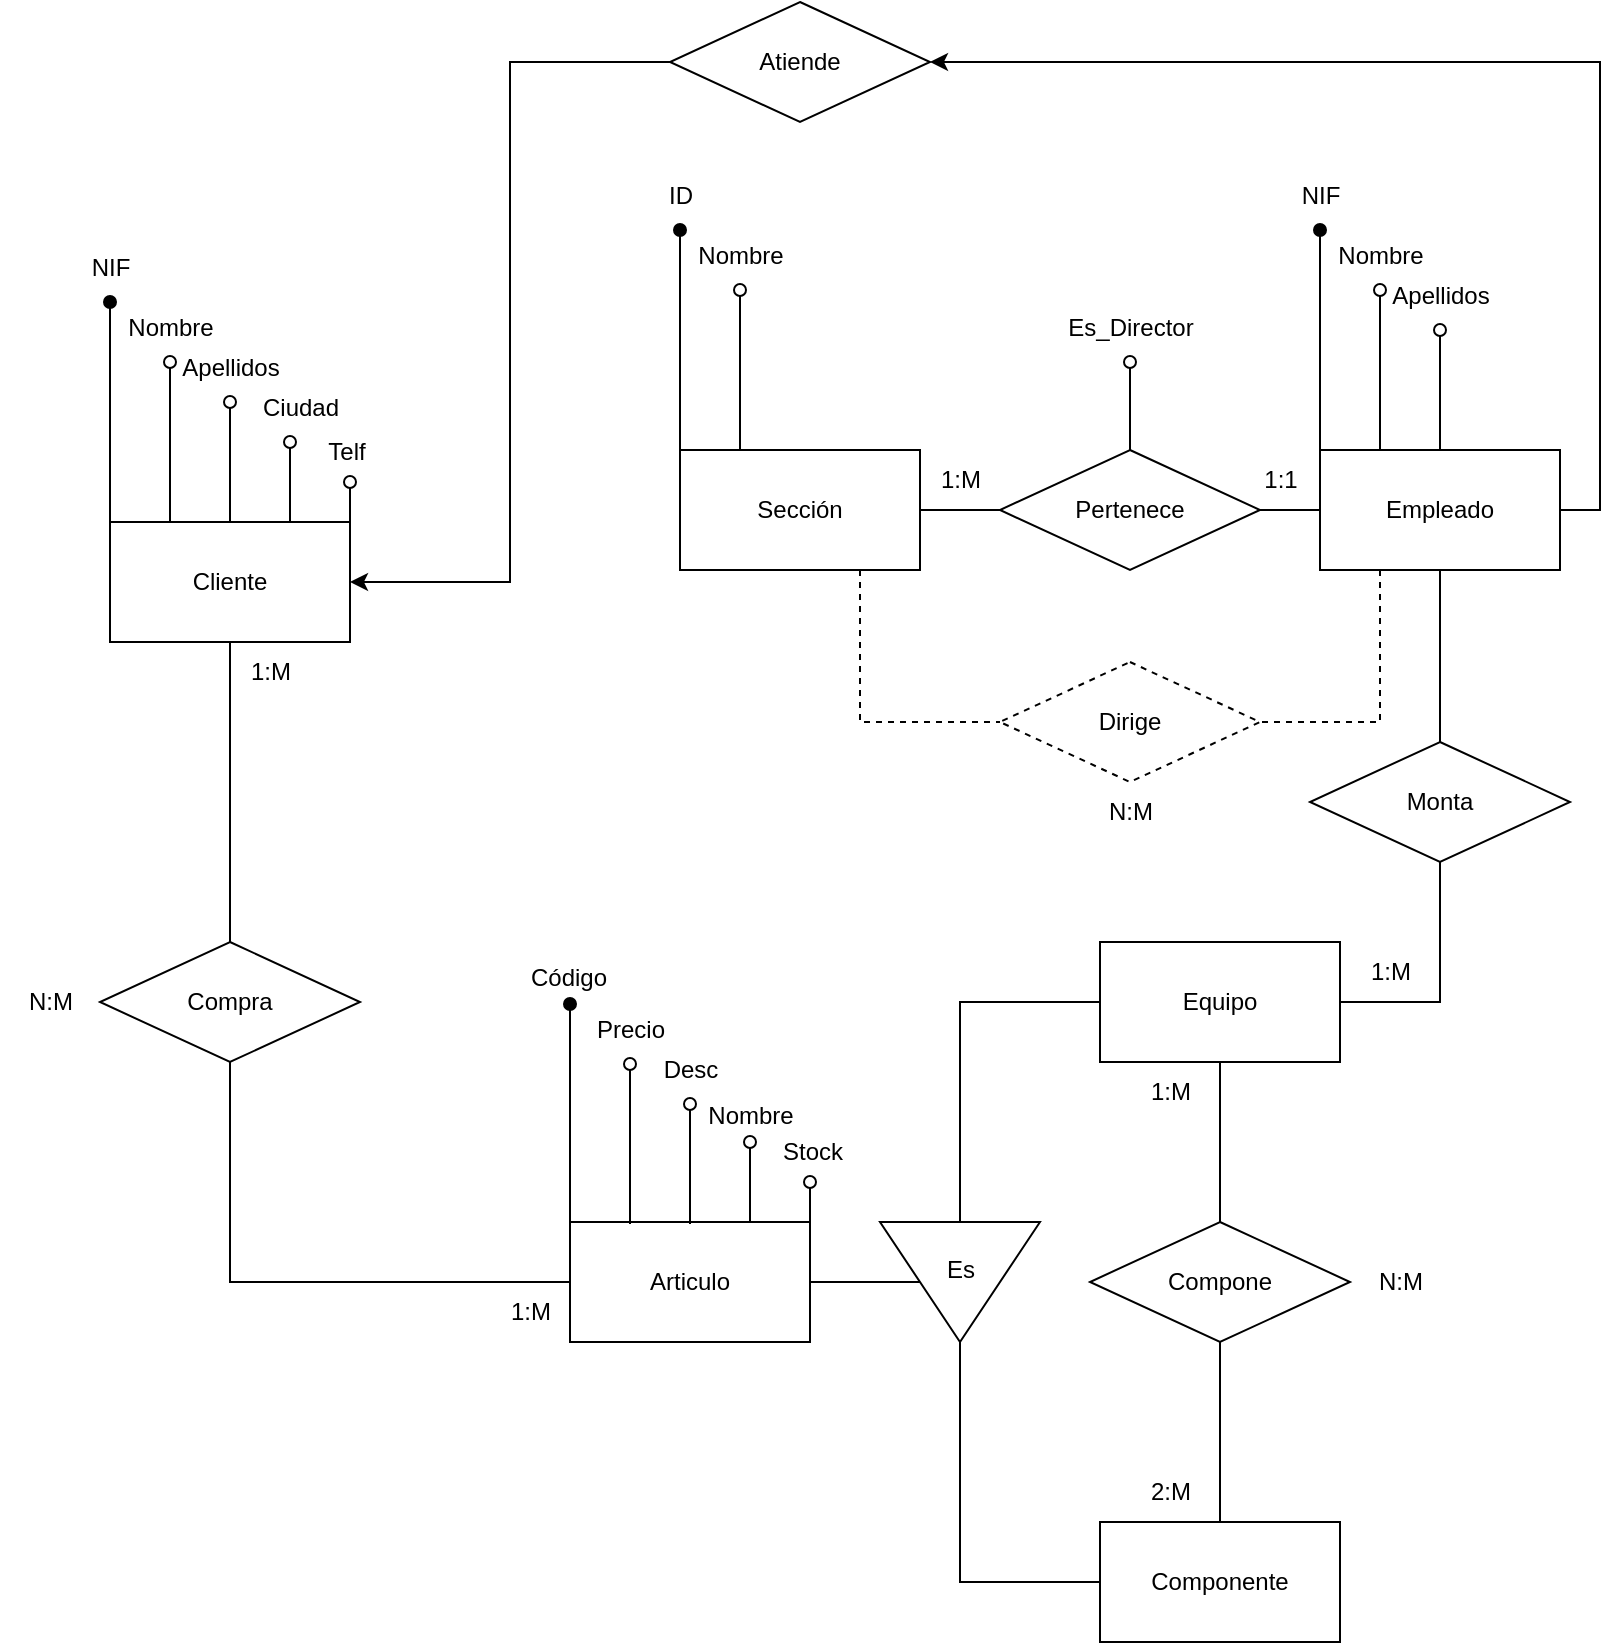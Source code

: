 <mxfile version="24.7.17">
  <diagram name="Page-1" id="tIOwsg5zAjYBb83AUIUc">
    <mxGraphModel dx="1195" dy="650" grid="1" gridSize="10" guides="1" tooltips="1" connect="1" arrows="1" fold="1" page="1" pageScale="1" pageWidth="827" pageHeight="1169" math="0" shadow="0">
      <root>
        <mxCell id="0" />
        <mxCell id="1" parent="0" />
        <mxCell id="bLritKQCxYEL-8aHsi83-15" value="" style="edgeStyle=orthogonalEdgeStyle;rounded=0;orthogonalLoop=1;jettySize=auto;html=1;endArrow=none;endFill=0;" edge="1" parent="1" source="bLritKQCxYEL-8aHsi83-1" target="bLritKQCxYEL-8aHsi83-8">
          <mxGeometry relative="1" as="geometry" />
        </mxCell>
        <mxCell id="bLritKQCxYEL-8aHsi83-1" value="Componente" style="rounded=0;whiteSpace=wrap;html=1;" vertex="1" parent="1">
          <mxGeometry x="580" y="760" width="120" height="60" as="geometry" />
        </mxCell>
        <mxCell id="bLritKQCxYEL-8aHsi83-14" value="" style="edgeStyle=orthogonalEdgeStyle;rounded=0;orthogonalLoop=1;jettySize=auto;html=1;endArrow=none;endFill=0;" edge="1" parent="1" source="bLritKQCxYEL-8aHsi83-2" target="bLritKQCxYEL-8aHsi83-8">
          <mxGeometry relative="1" as="geometry" />
        </mxCell>
        <mxCell id="bLritKQCxYEL-8aHsi83-2" value="Equipo" style="rounded=0;whiteSpace=wrap;html=1;" vertex="1" parent="1">
          <mxGeometry x="580" y="470" width="120" height="60" as="geometry" />
        </mxCell>
        <mxCell id="bLritKQCxYEL-8aHsi83-11" style="edgeStyle=orthogonalEdgeStyle;rounded=0;orthogonalLoop=1;jettySize=auto;html=1;entryX=0.5;entryY=0;entryDx=0;entryDy=0;endArrow=none;endFill=0;" edge="1" parent="1" source="bLritKQCxYEL-8aHsi83-3" target="bLritKQCxYEL-8aHsi83-10">
          <mxGeometry relative="1" as="geometry" />
        </mxCell>
        <mxCell id="bLritKQCxYEL-8aHsi83-40" style="edgeStyle=orthogonalEdgeStyle;rounded=0;orthogonalLoop=1;jettySize=auto;html=1;exitX=0.75;exitY=0;exitDx=0;exitDy=0;endArrow=oval;endFill=0;" edge="1" parent="1" source="bLritKQCxYEL-8aHsi83-3">
          <mxGeometry relative="1" as="geometry">
            <mxPoint x="175" y="220" as="targetPoint" />
          </mxGeometry>
        </mxCell>
        <mxCell id="bLritKQCxYEL-8aHsi83-42" style="edgeStyle=orthogonalEdgeStyle;rounded=0;orthogonalLoop=1;jettySize=auto;html=1;exitX=1;exitY=0;exitDx=0;exitDy=0;endArrow=oval;endFill=0;" edge="1" parent="1" source="bLritKQCxYEL-8aHsi83-3">
          <mxGeometry relative="1" as="geometry">
            <mxPoint x="205" y="240" as="targetPoint" />
          </mxGeometry>
        </mxCell>
        <mxCell id="bLritKQCxYEL-8aHsi83-3" value="Cliente" style="rounded=0;whiteSpace=wrap;html=1;" vertex="1" parent="1">
          <mxGeometry x="85" y="260" width="120" height="60" as="geometry" />
        </mxCell>
        <mxCell id="bLritKQCxYEL-8aHsi83-16" style="edgeStyle=orthogonalEdgeStyle;rounded=0;orthogonalLoop=1;jettySize=auto;html=1;entryX=0.5;entryY=0;entryDx=0;entryDy=0;endArrow=none;endFill=0;" edge="1" parent="1" source="bLritKQCxYEL-8aHsi83-4" target="bLritKQCxYEL-8aHsi83-9">
          <mxGeometry relative="1" as="geometry" />
        </mxCell>
        <mxCell id="bLritKQCxYEL-8aHsi83-18" value="" style="edgeStyle=orthogonalEdgeStyle;rounded=0;orthogonalLoop=1;jettySize=auto;html=1;endArrow=none;endFill=0;" edge="1" parent="1" source="bLritKQCxYEL-8aHsi83-4" target="bLritKQCxYEL-8aHsi83-7">
          <mxGeometry relative="1" as="geometry" />
        </mxCell>
        <mxCell id="bLritKQCxYEL-8aHsi83-22" style="edgeStyle=orthogonalEdgeStyle;rounded=0;orthogonalLoop=1;jettySize=auto;html=1;exitX=0;exitY=0;exitDx=0;exitDy=0;endArrow=oval;endFill=1;" edge="1" parent="1" source="bLritKQCxYEL-8aHsi83-4">
          <mxGeometry relative="1" as="geometry">
            <mxPoint x="690" y="114" as="targetPoint" />
          </mxGeometry>
        </mxCell>
        <mxCell id="bLritKQCxYEL-8aHsi83-24" style="edgeStyle=orthogonalEdgeStyle;rounded=0;orthogonalLoop=1;jettySize=auto;html=1;exitX=0.25;exitY=0;exitDx=0;exitDy=0;endArrow=oval;endFill=0;" edge="1" parent="1" source="bLritKQCxYEL-8aHsi83-4">
          <mxGeometry relative="1" as="geometry">
            <mxPoint x="720" y="144" as="targetPoint" />
          </mxGeometry>
        </mxCell>
        <mxCell id="bLritKQCxYEL-8aHsi83-26" style="edgeStyle=orthogonalEdgeStyle;rounded=0;orthogonalLoop=1;jettySize=auto;html=1;exitX=0.5;exitY=0;exitDx=0;exitDy=0;endArrow=oval;endFill=0;" edge="1" parent="1" source="bLritKQCxYEL-8aHsi83-4">
          <mxGeometry relative="1" as="geometry">
            <mxPoint x="750" y="164" as="targetPoint" />
          </mxGeometry>
        </mxCell>
        <mxCell id="bLritKQCxYEL-8aHsi83-63" style="edgeStyle=orthogonalEdgeStyle;rounded=0;orthogonalLoop=1;jettySize=auto;html=1;exitX=0.25;exitY=1;exitDx=0;exitDy=0;entryX=1;entryY=0.5;entryDx=0;entryDy=0;endArrow=none;endFill=0;dashed=1;" edge="1" parent="1" source="bLritKQCxYEL-8aHsi83-4" target="bLritKQCxYEL-8aHsi83-62">
          <mxGeometry relative="1" as="geometry" />
        </mxCell>
        <mxCell id="bLritKQCxYEL-8aHsi83-82" style="edgeStyle=orthogonalEdgeStyle;rounded=0;orthogonalLoop=1;jettySize=auto;html=1;exitX=1;exitY=0.5;exitDx=0;exitDy=0;entryX=1;entryY=0.5;entryDx=0;entryDy=0;" edge="1" parent="1" source="bLritKQCxYEL-8aHsi83-4" target="bLritKQCxYEL-8aHsi83-81">
          <mxGeometry relative="1" as="geometry" />
        </mxCell>
        <mxCell id="bLritKQCxYEL-8aHsi83-4" value="Empleado" style="rounded=0;whiteSpace=wrap;html=1;" vertex="1" parent="1">
          <mxGeometry x="690" y="224" width="120" height="60" as="geometry" />
        </mxCell>
        <mxCell id="bLritKQCxYEL-8aHsi83-64" style="edgeStyle=orthogonalEdgeStyle;rounded=0;orthogonalLoop=1;jettySize=auto;html=1;exitX=0.75;exitY=1;exitDx=0;exitDy=0;entryX=0;entryY=0.5;entryDx=0;entryDy=0;endArrow=none;endFill=0;dashed=1;" edge="1" parent="1" source="bLritKQCxYEL-8aHsi83-5" target="bLritKQCxYEL-8aHsi83-62">
          <mxGeometry relative="1" as="geometry" />
        </mxCell>
        <mxCell id="bLritKQCxYEL-8aHsi83-5" value="Sección" style="rounded=0;whiteSpace=wrap;html=1;" vertex="1" parent="1">
          <mxGeometry x="370" y="224" width="120" height="60" as="geometry" />
        </mxCell>
        <mxCell id="bLritKQCxYEL-8aHsi83-19" value="" style="edgeStyle=orthogonalEdgeStyle;rounded=0;orthogonalLoop=1;jettySize=auto;html=1;endArrow=none;endFill=0;" edge="1" parent="1" source="bLritKQCxYEL-8aHsi83-7" target="bLritKQCxYEL-8aHsi83-5">
          <mxGeometry relative="1" as="geometry" />
        </mxCell>
        <mxCell id="bLritKQCxYEL-8aHsi83-65" style="edgeStyle=orthogonalEdgeStyle;rounded=0;orthogonalLoop=1;jettySize=auto;html=1;exitX=0.5;exitY=0;exitDx=0;exitDy=0;endArrow=oval;endFill=0;" edge="1" parent="1" source="bLritKQCxYEL-8aHsi83-7">
          <mxGeometry relative="1" as="geometry">
            <mxPoint x="595" y="180" as="targetPoint" />
          </mxGeometry>
        </mxCell>
        <mxCell id="bLritKQCxYEL-8aHsi83-7" value="Pertenece" style="rhombus;whiteSpace=wrap;html=1;" vertex="1" parent="1">
          <mxGeometry x="530" y="224" width="130" height="60" as="geometry" />
        </mxCell>
        <mxCell id="bLritKQCxYEL-8aHsi83-8" value="Compone" style="rhombus;whiteSpace=wrap;html=1;" vertex="1" parent="1">
          <mxGeometry x="575" y="610" width="130" height="60" as="geometry" />
        </mxCell>
        <mxCell id="bLritKQCxYEL-8aHsi83-17" style="edgeStyle=orthogonalEdgeStyle;rounded=0;orthogonalLoop=1;jettySize=auto;html=1;entryX=1;entryY=0.5;entryDx=0;entryDy=0;endArrow=none;endFill=0;" edge="1" parent="1" source="bLritKQCxYEL-8aHsi83-9" target="bLritKQCxYEL-8aHsi83-2">
          <mxGeometry relative="1" as="geometry" />
        </mxCell>
        <mxCell id="bLritKQCxYEL-8aHsi83-9" value="Monta" style="rhombus;whiteSpace=wrap;html=1;" vertex="1" parent="1">
          <mxGeometry x="685" y="370" width="130" height="60" as="geometry" />
        </mxCell>
        <mxCell id="bLritKQCxYEL-8aHsi83-21" style="edgeStyle=orthogonalEdgeStyle;rounded=0;orthogonalLoop=1;jettySize=auto;html=1;entryX=0;entryY=0.5;entryDx=0;entryDy=0;endArrow=none;endFill=0;" edge="1" parent="1" source="bLritKQCxYEL-8aHsi83-10" target="bLritKQCxYEL-8aHsi83-20">
          <mxGeometry relative="1" as="geometry">
            <Array as="points">
              <mxPoint x="145" y="640" />
            </Array>
          </mxGeometry>
        </mxCell>
        <mxCell id="bLritKQCxYEL-8aHsi83-10" value="Compra" style="rhombus;whiteSpace=wrap;html=1;" vertex="1" parent="1">
          <mxGeometry x="80" y="470" width="130" height="60" as="geometry" />
        </mxCell>
        <mxCell id="bLritKQCxYEL-8aHsi83-52" style="edgeStyle=orthogonalEdgeStyle;rounded=0;orthogonalLoop=1;jettySize=auto;html=1;exitX=0.75;exitY=0;exitDx=0;exitDy=0;endArrow=oval;endFill=0;" edge="1" parent="1" source="bLritKQCxYEL-8aHsi83-20">
          <mxGeometry relative="1" as="geometry">
            <mxPoint x="405" y="570" as="targetPoint" />
          </mxGeometry>
        </mxCell>
        <mxCell id="bLritKQCxYEL-8aHsi83-54" style="edgeStyle=orthogonalEdgeStyle;rounded=0;orthogonalLoop=1;jettySize=auto;html=1;exitX=1;exitY=0;exitDx=0;exitDy=0;endArrow=oval;endFill=0;" edge="1" parent="1" source="bLritKQCxYEL-8aHsi83-20">
          <mxGeometry relative="1" as="geometry">
            <mxPoint x="435" y="590" as="targetPoint" />
          </mxGeometry>
        </mxCell>
        <mxCell id="bLritKQCxYEL-8aHsi83-68" value="" style="edgeStyle=orthogonalEdgeStyle;rounded=0;orthogonalLoop=1;jettySize=auto;html=1;endArrow=none;endFill=0;" edge="1" parent="1" source="bLritKQCxYEL-8aHsi83-20" target="bLritKQCxYEL-8aHsi83-67">
          <mxGeometry relative="1" as="geometry" />
        </mxCell>
        <mxCell id="bLritKQCxYEL-8aHsi83-20" value="Articulo" style="rounded=0;whiteSpace=wrap;html=1;" vertex="1" parent="1">
          <mxGeometry x="315" y="610" width="120" height="60" as="geometry" />
        </mxCell>
        <mxCell id="bLritKQCxYEL-8aHsi83-23" value="NIF" style="text;html=1;align=center;verticalAlign=middle;resizable=0;points=[];autosize=1;strokeColor=none;fillColor=none;" vertex="1" parent="1">
          <mxGeometry x="670" y="82" width="40" height="30" as="geometry" />
        </mxCell>
        <mxCell id="bLritKQCxYEL-8aHsi83-25" value="Nombre" style="text;html=1;align=center;verticalAlign=middle;resizable=0;points=[];autosize=1;strokeColor=none;fillColor=none;" vertex="1" parent="1">
          <mxGeometry x="685" y="112" width="70" height="30" as="geometry" />
        </mxCell>
        <mxCell id="bLritKQCxYEL-8aHsi83-27" value="Apellidos" style="text;html=1;align=center;verticalAlign=middle;resizable=0;points=[];autosize=1;strokeColor=none;fillColor=none;" vertex="1" parent="1">
          <mxGeometry x="715" y="132" width="70" height="30" as="geometry" />
        </mxCell>
        <mxCell id="bLritKQCxYEL-8aHsi83-28" style="edgeStyle=orthogonalEdgeStyle;rounded=0;orthogonalLoop=1;jettySize=auto;html=1;exitX=0;exitY=0;exitDx=0;exitDy=0;endArrow=oval;endFill=1;" edge="1" parent="1">
          <mxGeometry relative="1" as="geometry">
            <mxPoint x="370" y="114" as="targetPoint" />
            <mxPoint x="370" y="224" as="sourcePoint" />
          </mxGeometry>
        </mxCell>
        <mxCell id="bLritKQCxYEL-8aHsi83-29" style="edgeStyle=orthogonalEdgeStyle;rounded=0;orthogonalLoop=1;jettySize=auto;html=1;exitX=0.25;exitY=0;exitDx=0;exitDy=0;endArrow=oval;endFill=0;" edge="1" parent="1">
          <mxGeometry relative="1" as="geometry">
            <mxPoint x="400" y="144" as="targetPoint" />
            <mxPoint x="400" y="224" as="sourcePoint" />
          </mxGeometry>
        </mxCell>
        <mxCell id="bLritKQCxYEL-8aHsi83-31" value="ID" style="text;html=1;align=center;verticalAlign=middle;resizable=0;points=[];autosize=1;strokeColor=none;fillColor=none;" vertex="1" parent="1">
          <mxGeometry x="350" y="82" width="40" height="30" as="geometry" />
        </mxCell>
        <mxCell id="bLritKQCxYEL-8aHsi83-32" value="Nombre" style="text;html=1;align=center;verticalAlign=middle;resizable=0;points=[];autosize=1;strokeColor=none;fillColor=none;" vertex="1" parent="1">
          <mxGeometry x="365" y="112" width="70" height="30" as="geometry" />
        </mxCell>
        <mxCell id="bLritKQCxYEL-8aHsi83-34" style="edgeStyle=orthogonalEdgeStyle;rounded=0;orthogonalLoop=1;jettySize=auto;html=1;exitX=0;exitY=0;exitDx=0;exitDy=0;endArrow=oval;endFill=1;" edge="1" parent="1">
          <mxGeometry relative="1" as="geometry">
            <mxPoint x="85" y="150" as="targetPoint" />
            <mxPoint x="85" y="260" as="sourcePoint" />
          </mxGeometry>
        </mxCell>
        <mxCell id="bLritKQCxYEL-8aHsi83-35" style="edgeStyle=orthogonalEdgeStyle;rounded=0;orthogonalLoop=1;jettySize=auto;html=1;exitX=0.25;exitY=0;exitDx=0;exitDy=0;endArrow=oval;endFill=0;" edge="1" parent="1">
          <mxGeometry relative="1" as="geometry">
            <mxPoint x="115" y="180" as="targetPoint" />
            <mxPoint x="115" y="260" as="sourcePoint" />
          </mxGeometry>
        </mxCell>
        <mxCell id="bLritKQCxYEL-8aHsi83-36" style="edgeStyle=orthogonalEdgeStyle;rounded=0;orthogonalLoop=1;jettySize=auto;html=1;exitX=0.5;exitY=0;exitDx=0;exitDy=0;endArrow=oval;endFill=0;" edge="1" parent="1">
          <mxGeometry relative="1" as="geometry">
            <mxPoint x="145" y="200" as="targetPoint" />
            <mxPoint x="145" y="260" as="sourcePoint" />
          </mxGeometry>
        </mxCell>
        <mxCell id="bLritKQCxYEL-8aHsi83-37" value="NIF" style="text;html=1;align=center;verticalAlign=middle;resizable=0;points=[];autosize=1;strokeColor=none;fillColor=none;" vertex="1" parent="1">
          <mxGeometry x="65" y="118" width="40" height="30" as="geometry" />
        </mxCell>
        <mxCell id="bLritKQCxYEL-8aHsi83-38" value="Nombre" style="text;html=1;align=center;verticalAlign=middle;resizable=0;points=[];autosize=1;strokeColor=none;fillColor=none;" vertex="1" parent="1">
          <mxGeometry x="80" y="148" width="70" height="30" as="geometry" />
        </mxCell>
        <mxCell id="bLritKQCxYEL-8aHsi83-39" value="Apellidos" style="text;html=1;align=center;verticalAlign=middle;resizable=0;points=[];autosize=1;strokeColor=none;fillColor=none;" vertex="1" parent="1">
          <mxGeometry x="110" y="168" width="70" height="30" as="geometry" />
        </mxCell>
        <mxCell id="bLritKQCxYEL-8aHsi83-41" value="Ciudad" style="text;html=1;align=center;verticalAlign=middle;resizable=0;points=[];autosize=1;strokeColor=none;fillColor=none;" vertex="1" parent="1">
          <mxGeometry x="150" y="188" width="60" height="30" as="geometry" />
        </mxCell>
        <mxCell id="bLritKQCxYEL-8aHsi83-43" value="Telf" style="text;html=1;align=center;verticalAlign=middle;resizable=0;points=[];autosize=1;strokeColor=none;fillColor=none;" vertex="1" parent="1">
          <mxGeometry x="183" y="210" width="40" height="30" as="geometry" />
        </mxCell>
        <mxCell id="bLritKQCxYEL-8aHsi83-44" style="edgeStyle=orthogonalEdgeStyle;rounded=0;orthogonalLoop=1;jettySize=auto;html=1;exitX=0;exitY=0;exitDx=0;exitDy=0;endArrow=oval;endFill=1;" edge="1" parent="1">
          <mxGeometry relative="1" as="geometry">
            <mxPoint x="315" y="501" as="targetPoint" />
            <mxPoint x="315" y="611" as="sourcePoint" />
          </mxGeometry>
        </mxCell>
        <mxCell id="bLritKQCxYEL-8aHsi83-45" style="edgeStyle=orthogonalEdgeStyle;rounded=0;orthogonalLoop=1;jettySize=auto;html=1;exitX=0.25;exitY=0;exitDx=0;exitDy=0;endArrow=oval;endFill=0;" edge="1" parent="1">
          <mxGeometry relative="1" as="geometry">
            <mxPoint x="345" y="531" as="targetPoint" />
            <mxPoint x="345" y="611" as="sourcePoint" />
          </mxGeometry>
        </mxCell>
        <mxCell id="bLritKQCxYEL-8aHsi83-46" style="edgeStyle=orthogonalEdgeStyle;rounded=0;orthogonalLoop=1;jettySize=auto;html=1;exitX=0.5;exitY=0;exitDx=0;exitDy=0;endArrow=oval;endFill=0;" edge="1" parent="1">
          <mxGeometry relative="1" as="geometry">
            <mxPoint x="375" y="551" as="targetPoint" />
            <mxPoint x="375" y="611" as="sourcePoint" />
          </mxGeometry>
        </mxCell>
        <mxCell id="bLritKQCxYEL-8aHsi83-47" value="Nombre" style="text;html=1;align=center;verticalAlign=middle;resizable=0;points=[];autosize=1;strokeColor=none;fillColor=none;" vertex="1" parent="1">
          <mxGeometry x="370" y="542" width="70" height="30" as="geometry" />
        </mxCell>
        <mxCell id="bLritKQCxYEL-8aHsi83-48" value="Precio" style="text;html=1;align=center;verticalAlign=middle;resizable=0;points=[];autosize=1;strokeColor=none;fillColor=none;" vertex="1" parent="1">
          <mxGeometry x="315" y="499" width="60" height="30" as="geometry" />
        </mxCell>
        <mxCell id="bLritKQCxYEL-8aHsi83-49" value="Desc" style="text;html=1;align=center;verticalAlign=middle;resizable=0;points=[];autosize=1;strokeColor=none;fillColor=none;" vertex="1" parent="1">
          <mxGeometry x="350" y="519" width="50" height="30" as="geometry" />
        </mxCell>
        <mxCell id="bLritKQCxYEL-8aHsi83-53" value="Código" style="text;html=1;align=center;verticalAlign=middle;resizable=0;points=[];autosize=1;strokeColor=none;fillColor=none;" vertex="1" parent="1">
          <mxGeometry x="284" y="473" width="60" height="30" as="geometry" />
        </mxCell>
        <mxCell id="bLritKQCxYEL-8aHsi83-55" value="Stock" style="text;html=1;align=center;verticalAlign=middle;resizable=0;points=[];autosize=1;strokeColor=none;fillColor=none;" vertex="1" parent="1">
          <mxGeometry x="411" y="560" width="50" height="30" as="geometry" />
        </mxCell>
        <mxCell id="bLritKQCxYEL-8aHsi83-56" value="1:M" style="text;html=1;align=center;verticalAlign=middle;resizable=0;points=[];autosize=1;strokeColor=none;fillColor=none;" vertex="1" parent="1">
          <mxGeometry x="490" y="224" width="40" height="30" as="geometry" />
        </mxCell>
        <mxCell id="bLritKQCxYEL-8aHsi83-57" value="1:1" style="text;html=1;align=center;verticalAlign=middle;resizable=0;points=[];autosize=1;strokeColor=none;fillColor=none;" vertex="1" parent="1">
          <mxGeometry x="650" y="224" width="40" height="30" as="geometry" />
        </mxCell>
        <mxCell id="bLritKQCxYEL-8aHsi83-58" value="1:M" style="text;html=1;align=center;verticalAlign=middle;resizable=0;points=[];autosize=1;strokeColor=none;fillColor=none;" vertex="1" parent="1">
          <mxGeometry x="705" y="470" width="40" height="30" as="geometry" />
        </mxCell>
        <mxCell id="bLritKQCxYEL-8aHsi83-62" value="Dirige" style="rhombus;whiteSpace=wrap;html=1;dashed=1;" vertex="1" parent="1">
          <mxGeometry x="530" y="330" width="130" height="60" as="geometry" />
        </mxCell>
        <mxCell id="bLritKQCxYEL-8aHsi83-66" value="Es_Director" style="text;html=1;align=center;verticalAlign=middle;resizable=0;points=[];autosize=1;strokeColor=none;fillColor=none;" vertex="1" parent="1">
          <mxGeometry x="550" y="148" width="90" height="30" as="geometry" />
        </mxCell>
        <mxCell id="bLritKQCxYEL-8aHsi83-69" style="edgeStyle=orthogonalEdgeStyle;rounded=0;orthogonalLoop=1;jettySize=auto;html=1;entryX=0;entryY=0.5;entryDx=0;entryDy=0;endArrow=none;endFill=0;" edge="1" parent="1" source="bLritKQCxYEL-8aHsi83-67" target="bLritKQCxYEL-8aHsi83-2">
          <mxGeometry relative="1" as="geometry">
            <Array as="points">
              <mxPoint x="510" y="500" />
            </Array>
          </mxGeometry>
        </mxCell>
        <mxCell id="bLritKQCxYEL-8aHsi83-71" style="edgeStyle=orthogonalEdgeStyle;rounded=0;orthogonalLoop=1;jettySize=auto;html=1;exitX=1;exitY=0.5;exitDx=0;exitDy=0;entryX=0;entryY=0.5;entryDx=0;entryDy=0;endArrow=none;endFill=0;" edge="1" parent="1" source="bLritKQCxYEL-8aHsi83-67" target="bLritKQCxYEL-8aHsi83-1">
          <mxGeometry relative="1" as="geometry" />
        </mxCell>
        <mxCell id="bLritKQCxYEL-8aHsi83-67" value="" style="triangle;whiteSpace=wrap;html=1;rotation=90;" vertex="1" parent="1">
          <mxGeometry x="480" y="600" width="60" height="80" as="geometry" />
        </mxCell>
        <mxCell id="bLritKQCxYEL-8aHsi83-70" value="Es" style="text;html=1;align=center;verticalAlign=middle;resizable=0;points=[];autosize=1;strokeColor=none;fillColor=none;" vertex="1" parent="1">
          <mxGeometry x="490" y="619" width="40" height="30" as="geometry" />
        </mxCell>
        <mxCell id="bLritKQCxYEL-8aHsi83-72" value="N:M" style="text;html=1;align=center;verticalAlign=middle;resizable=0;points=[];autosize=1;strokeColor=none;fillColor=none;" vertex="1" parent="1">
          <mxGeometry x="570" y="390" width="50" height="30" as="geometry" />
        </mxCell>
        <mxCell id="bLritKQCxYEL-8aHsi83-73" value="2&lt;span style=&quot;background-color: initial;&quot;&gt;:M&lt;/span&gt;" style="text;html=1;align=center;verticalAlign=middle;resizable=0;points=[];autosize=1;strokeColor=none;fillColor=none;" vertex="1" parent="1">
          <mxGeometry x="595" y="730" width="40" height="30" as="geometry" />
        </mxCell>
        <mxCell id="bLritKQCxYEL-8aHsi83-74" value="1:M" style="text;html=1;align=center;verticalAlign=middle;resizable=0;points=[];autosize=1;strokeColor=none;fillColor=none;" vertex="1" parent="1">
          <mxGeometry x="595" y="530" width="40" height="30" as="geometry" />
        </mxCell>
        <mxCell id="bLritKQCxYEL-8aHsi83-75" value="N:M" style="text;html=1;align=center;verticalAlign=middle;resizable=0;points=[];autosize=1;strokeColor=none;fillColor=none;" vertex="1" parent="1">
          <mxGeometry x="705" y="625" width="50" height="30" as="geometry" />
        </mxCell>
        <mxCell id="bLritKQCxYEL-8aHsi83-76" value="1:M" style="text;html=1;align=center;verticalAlign=middle;resizable=0;points=[];autosize=1;strokeColor=none;fillColor=none;" vertex="1" parent="1">
          <mxGeometry x="145" y="320" width="40" height="30" as="geometry" />
        </mxCell>
        <mxCell id="bLritKQCxYEL-8aHsi83-77" value="N:M" style="text;html=1;align=center;verticalAlign=middle;resizable=0;points=[];autosize=1;strokeColor=none;fillColor=none;" vertex="1" parent="1">
          <mxGeometry x="30" y="485" width="50" height="30" as="geometry" />
        </mxCell>
        <mxCell id="bLritKQCxYEL-8aHsi83-78" value="1:M" style="text;html=1;align=center;verticalAlign=middle;resizable=0;points=[];autosize=1;strokeColor=none;fillColor=none;" vertex="1" parent="1">
          <mxGeometry x="275" y="640" width="40" height="30" as="geometry" />
        </mxCell>
        <mxCell id="bLritKQCxYEL-8aHsi83-83" style="edgeStyle=orthogonalEdgeStyle;rounded=0;orthogonalLoop=1;jettySize=auto;html=1;exitX=0;exitY=0.5;exitDx=0;exitDy=0;entryX=1;entryY=0.5;entryDx=0;entryDy=0;" edge="1" parent="1" source="bLritKQCxYEL-8aHsi83-81" target="bLritKQCxYEL-8aHsi83-3">
          <mxGeometry relative="1" as="geometry" />
        </mxCell>
        <mxCell id="bLritKQCxYEL-8aHsi83-81" value="Atiende" style="rhombus;whiteSpace=wrap;html=1;" vertex="1" parent="1">
          <mxGeometry x="365" width="130" height="60" as="geometry" />
        </mxCell>
      </root>
    </mxGraphModel>
  </diagram>
</mxfile>
